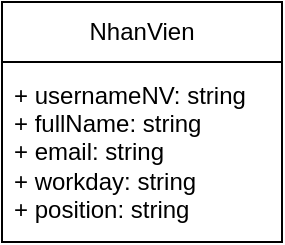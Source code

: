 <mxfile version="22.1.11" type="device">
  <diagram name="Trang-1" id="hgEYc82Y3aUZB9XcVDhA">
    <mxGraphModel dx="364" dy="421" grid="1" gridSize="10" guides="1" tooltips="1" connect="1" arrows="1" fold="1" page="1" pageScale="1" pageWidth="827" pageHeight="1169" math="0" shadow="0">
      <root>
        <mxCell id="0" />
        <mxCell id="1" parent="0" />
        <mxCell id="_8M5vzwJL3HoEUiECT90-1" value="NhanVien" style="swimlane;fontStyle=0;childLayout=stackLayout;horizontal=1;startSize=30;horizontalStack=0;resizeParent=1;resizeParentMax=0;resizeLast=0;collapsible=1;marginBottom=0;whiteSpace=wrap;html=1;" vertex="1" parent="1">
          <mxGeometry x="340" y="220" width="140" height="120" as="geometry" />
        </mxCell>
        <mxCell id="_8M5vzwJL3HoEUiECT90-2" value="+ usernameNV: string&lt;br&gt;+ fullName: string&lt;br&gt;+ email: string&lt;br&gt;+ workday: string&lt;br&gt;+&amp;nbsp;position: string" style="text;strokeColor=none;fillColor=none;align=left;verticalAlign=middle;spacingLeft=4;spacingRight=4;overflow=hidden;points=[[0,0.5],[1,0.5]];portConstraint=eastwest;rotatable=0;whiteSpace=wrap;html=1;" vertex="1" parent="_8M5vzwJL3HoEUiECT90-1">
          <mxGeometry y="30" width="140" height="90" as="geometry" />
        </mxCell>
      </root>
    </mxGraphModel>
  </diagram>
</mxfile>
